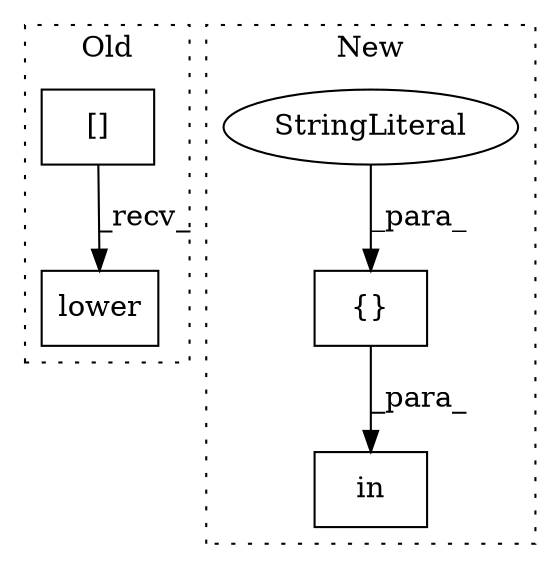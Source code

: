 digraph G {
subgraph cluster0 {
1 [label="lower" a="32" s="1772" l="7" shape="box"];
3 [label="[]" a="2" s="1744,1770" l="8,1" shape="box"];
label = "Old";
style="dotted";
}
subgraph cluster1 {
2 [label="{}" a="4" s="1800,1815" l="1,1" shape="box"];
4 [label="StringLiteral" a="45" s="1801" l="6" shape="ellipse"];
5 [label="in" a="105" s="1748" l="68" shape="box"];
label = "New";
style="dotted";
}
2 -> 5 [label="_para_"];
3 -> 1 [label="_recv_"];
4 -> 2 [label="_para_"];
}